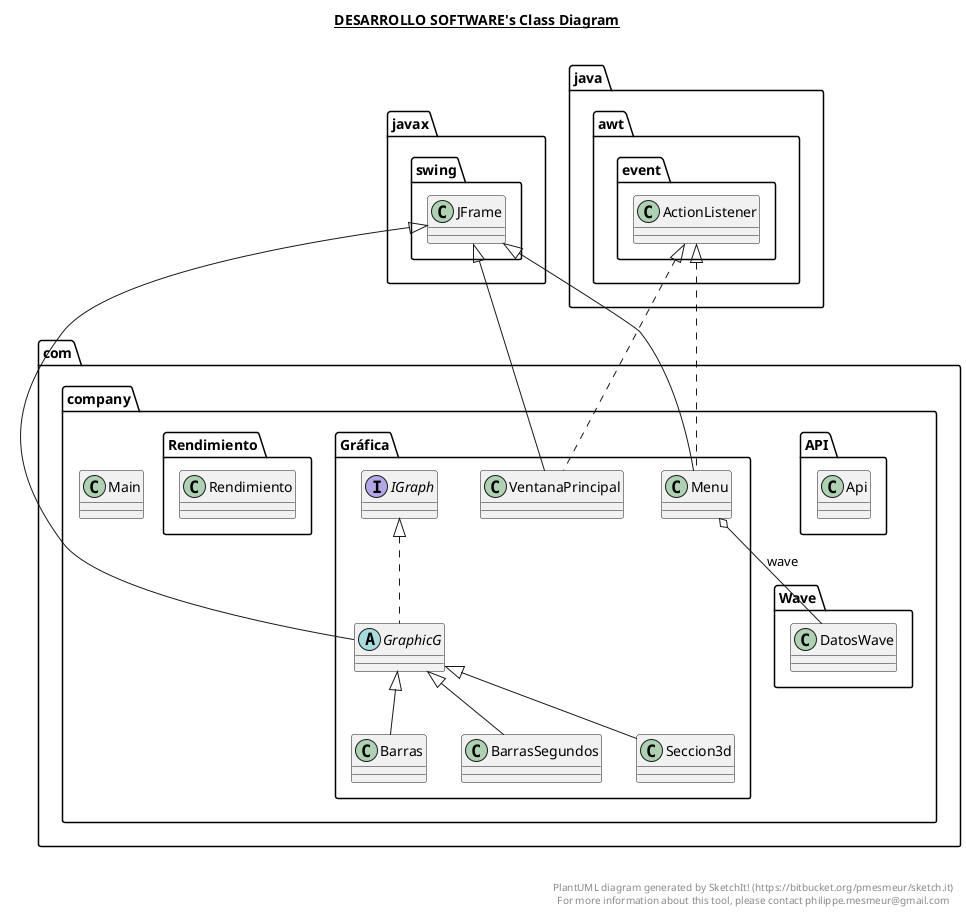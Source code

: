 @startuml

title __DESARROLLO SOFTWARE's Class Diagram__\n

  namespace com.company {
    namespace API {
      class com.company.API.Api {
      }
    }
  }
  

  namespace com.company {
    namespace Gráfica {
      class com.company.Gráfica.Barras {
      }
    }
  }
  

  namespace com.company {
    namespace Gráfica {
      class com.company.Gráfica.BarrasSegundos {
      }
    }
  }
  

  namespace com.company {
    namespace Gráfica {
      abstract class com.company.Gráfica.GraphicG {
      }
    }
  }
  

  namespace com.company {
    namespace Gráfica {
      interface com.company.Gráfica.IGraph {
      }
    }
  }
  

  namespace com.company {
    namespace Gráfica {
      class com.company.Gráfica.Menu {
      }
    }
  }
  

  namespace com.company {
    namespace Gráfica {
      class com.company.Gráfica.Seccion3d {
      }
    }
  }
  

  namespace com.company {
    namespace Gráfica {
      class com.company.Gráfica.VentanaPrincipal {
      }
    }
  }
  

  namespace com.company {
    class com.company.Main {
    }
  }
  

  namespace com.company {
    namespace Rendimiento {
      class com.company.Rendimiento.Rendimiento {
      }
    }
  }
  

  namespace com.company {
    namespace Wave {
      class com.company.Wave.DatosWave {
      }
    }
  }
  

  com.company.Gráfica.Barras -up-|> com.company.Gráfica.GraphicG
  com.company.Gráfica.BarrasSegundos -up-|> com.company.Gráfica.GraphicG
  com.company.Gráfica.GraphicG .up.|> com.company.Gráfica.IGraph
  com.company.Gráfica.GraphicG -up-|> javax.swing.JFrame
  com.company.Gráfica.Menu .up.|> java.awt.event.ActionListener
  com.company.Gráfica.Menu -up-|> javax.swing.JFrame
  com.company.Gráfica.Menu o-- com.company.Wave.DatosWave : wave
  com.company.Gráfica.Seccion3d -up-|> com.company.Gráfica.GraphicG
  com.company.Gráfica.VentanaPrincipal .up.|> java.awt.event.ActionListener
  com.company.Gráfica.VentanaPrincipal -up-|> javax.swing.JFrame


right footer


PlantUML diagram generated by SketchIt! (https://bitbucket.org/pmesmeur/sketch.it)
For more information about this tool, please contact philippe.mesmeur@gmail.com
endfooter

@enduml
